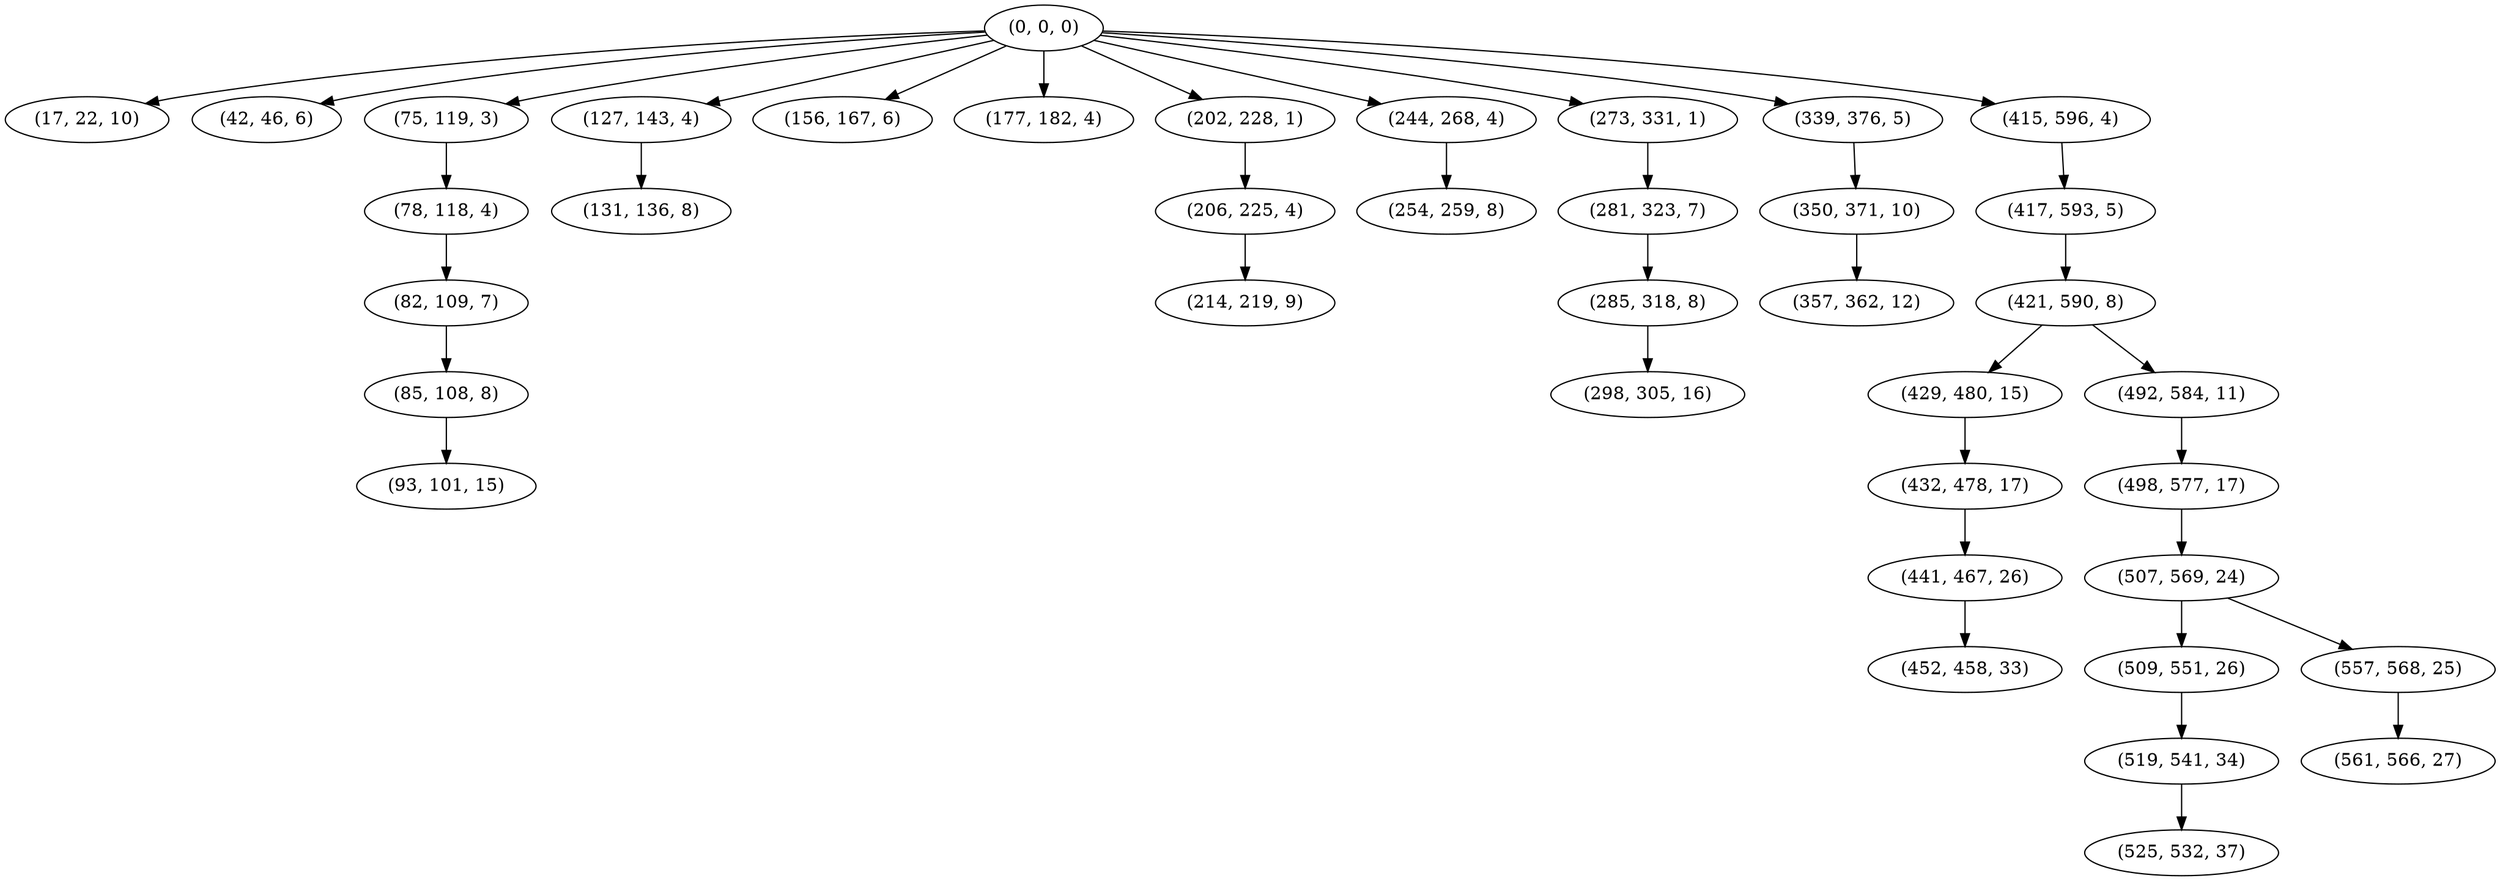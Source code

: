 digraph tree {
    "(0, 0, 0)";
    "(17, 22, 10)";
    "(42, 46, 6)";
    "(75, 119, 3)";
    "(78, 118, 4)";
    "(82, 109, 7)";
    "(85, 108, 8)";
    "(93, 101, 15)";
    "(127, 143, 4)";
    "(131, 136, 8)";
    "(156, 167, 6)";
    "(177, 182, 4)";
    "(202, 228, 1)";
    "(206, 225, 4)";
    "(214, 219, 9)";
    "(244, 268, 4)";
    "(254, 259, 8)";
    "(273, 331, 1)";
    "(281, 323, 7)";
    "(285, 318, 8)";
    "(298, 305, 16)";
    "(339, 376, 5)";
    "(350, 371, 10)";
    "(357, 362, 12)";
    "(415, 596, 4)";
    "(417, 593, 5)";
    "(421, 590, 8)";
    "(429, 480, 15)";
    "(432, 478, 17)";
    "(441, 467, 26)";
    "(452, 458, 33)";
    "(492, 584, 11)";
    "(498, 577, 17)";
    "(507, 569, 24)";
    "(509, 551, 26)";
    "(519, 541, 34)";
    "(525, 532, 37)";
    "(557, 568, 25)";
    "(561, 566, 27)";
    "(0, 0, 0)" -> "(17, 22, 10)";
    "(0, 0, 0)" -> "(42, 46, 6)";
    "(0, 0, 0)" -> "(75, 119, 3)";
    "(0, 0, 0)" -> "(127, 143, 4)";
    "(0, 0, 0)" -> "(156, 167, 6)";
    "(0, 0, 0)" -> "(177, 182, 4)";
    "(0, 0, 0)" -> "(202, 228, 1)";
    "(0, 0, 0)" -> "(244, 268, 4)";
    "(0, 0, 0)" -> "(273, 331, 1)";
    "(0, 0, 0)" -> "(339, 376, 5)";
    "(0, 0, 0)" -> "(415, 596, 4)";
    "(75, 119, 3)" -> "(78, 118, 4)";
    "(78, 118, 4)" -> "(82, 109, 7)";
    "(82, 109, 7)" -> "(85, 108, 8)";
    "(85, 108, 8)" -> "(93, 101, 15)";
    "(127, 143, 4)" -> "(131, 136, 8)";
    "(202, 228, 1)" -> "(206, 225, 4)";
    "(206, 225, 4)" -> "(214, 219, 9)";
    "(244, 268, 4)" -> "(254, 259, 8)";
    "(273, 331, 1)" -> "(281, 323, 7)";
    "(281, 323, 7)" -> "(285, 318, 8)";
    "(285, 318, 8)" -> "(298, 305, 16)";
    "(339, 376, 5)" -> "(350, 371, 10)";
    "(350, 371, 10)" -> "(357, 362, 12)";
    "(415, 596, 4)" -> "(417, 593, 5)";
    "(417, 593, 5)" -> "(421, 590, 8)";
    "(421, 590, 8)" -> "(429, 480, 15)";
    "(421, 590, 8)" -> "(492, 584, 11)";
    "(429, 480, 15)" -> "(432, 478, 17)";
    "(432, 478, 17)" -> "(441, 467, 26)";
    "(441, 467, 26)" -> "(452, 458, 33)";
    "(492, 584, 11)" -> "(498, 577, 17)";
    "(498, 577, 17)" -> "(507, 569, 24)";
    "(507, 569, 24)" -> "(509, 551, 26)";
    "(507, 569, 24)" -> "(557, 568, 25)";
    "(509, 551, 26)" -> "(519, 541, 34)";
    "(519, 541, 34)" -> "(525, 532, 37)";
    "(557, 568, 25)" -> "(561, 566, 27)";
}
